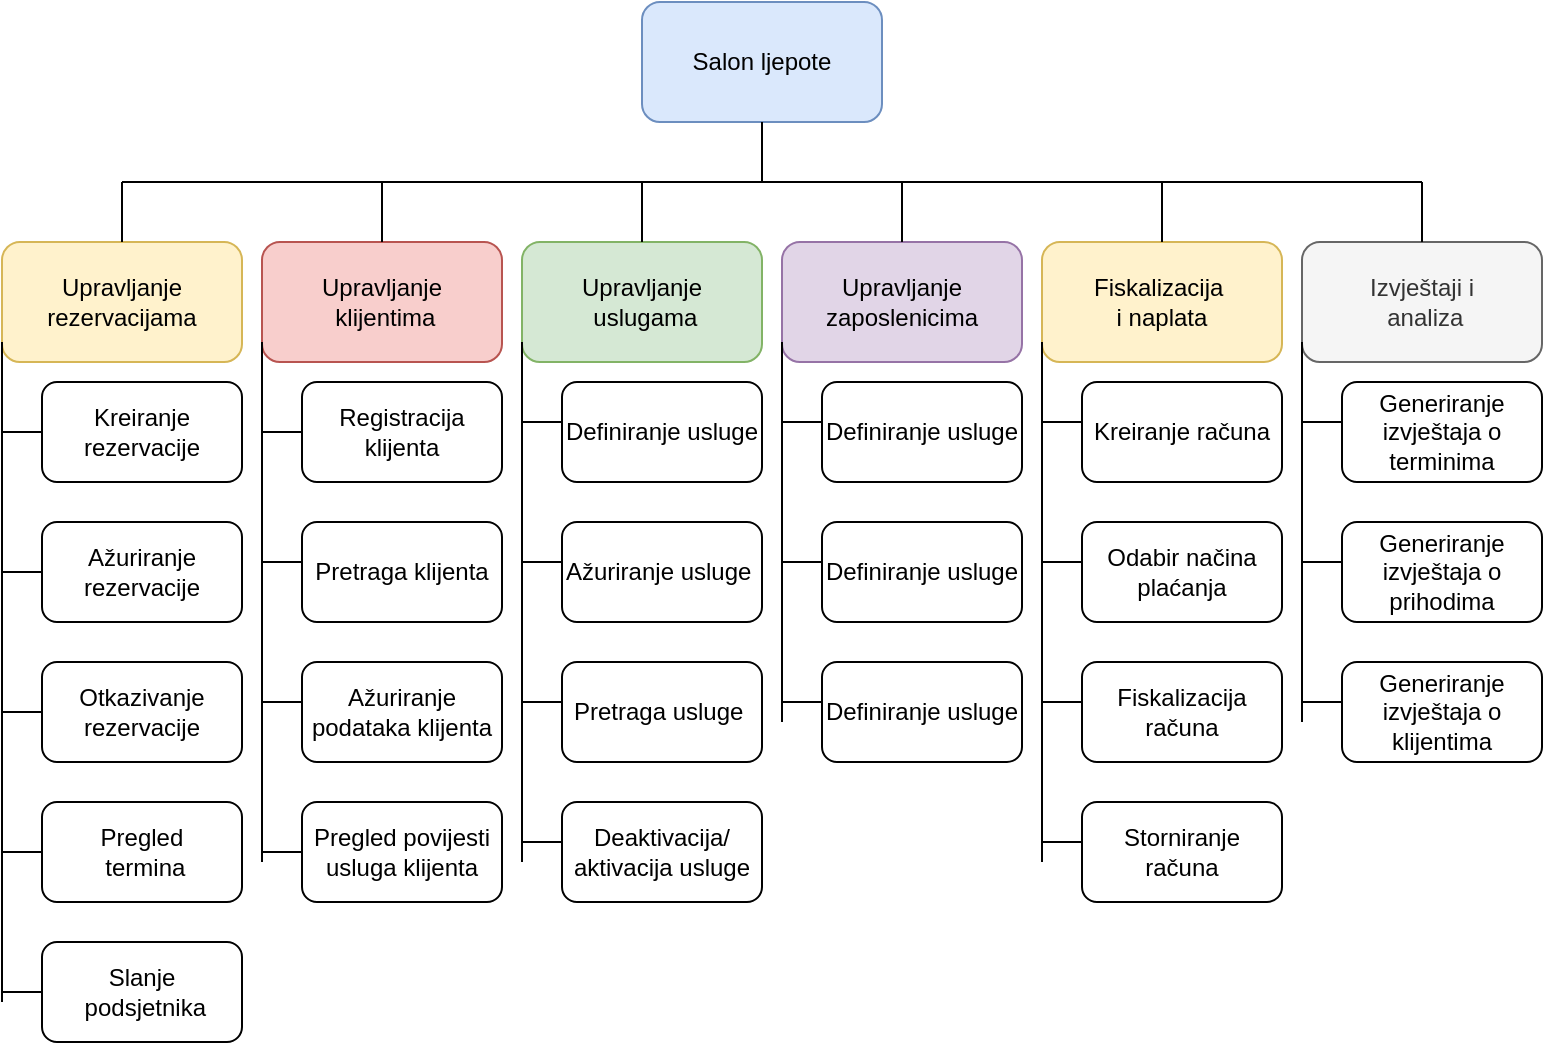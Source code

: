 <mxfile scale="1" border="0" version="27.0.8">
  <diagram name="Page-1" id="Hu6aeIB_vBkW6PEkuGic">
    <mxGraphModel dx="1042" dy="570" grid="1" gridSize="10" guides="1" tooltips="1" connect="1" arrows="1" fold="1" page="1" pageScale="1" pageWidth="850" pageHeight="1100" math="0" shadow="0">
      <root>
        <mxCell id="0" />
        <mxCell id="1" parent="0" />
        <mxCell id="S0yL6k0L91j7tesSlbQA-2" value="Salon ljepote" style="rounded=1;whiteSpace=wrap;html=1;fillColor=#dae8fc;strokeColor=#6c8ebf;" parent="1" vertex="1">
          <mxGeometry x="360" y="30" width="120" height="60" as="geometry" />
        </mxCell>
        <mxCell id="S0yL6k0L91j7tesSlbQA-3" value="Upravljanje&lt;div&gt;&amp;nbsp;uslugama&lt;/div&gt;" style="rounded=1;whiteSpace=wrap;html=1;fillColor=#d5e8d4;strokeColor=#82b366;" parent="1" vertex="1">
          <mxGeometry x="300" y="150" width="120" height="60" as="geometry" />
        </mxCell>
        <mxCell id="S0yL6k0L91j7tesSlbQA-4" value="Izvještaji i&lt;div&gt;&amp;nbsp;analiza&lt;/div&gt;" style="rounded=1;whiteSpace=wrap;html=1;fillColor=#f5f5f5;fontColor=#333333;strokeColor=#666666;" parent="1" vertex="1">
          <mxGeometry x="690" y="150" width="120" height="60" as="geometry" />
        </mxCell>
        <mxCell id="S0yL6k0L91j7tesSlbQA-5" value="Upravljanje rezervacijama" style="rounded=1;whiteSpace=wrap;html=1;fillColor=#fff2cc;strokeColor=#d6b656;" parent="1" vertex="1">
          <mxGeometry x="40" y="150" width="120" height="60" as="geometry" />
        </mxCell>
        <mxCell id="S0yL6k0L91j7tesSlbQA-6" value="Upravljanje&lt;div&gt;&amp;nbsp;klijentima&lt;/div&gt;" style="rounded=1;whiteSpace=wrap;html=1;fillColor=#f8cecc;strokeColor=#b85450;" parent="1" vertex="1">
          <mxGeometry x="170" y="150" width="120" height="60" as="geometry" />
        </mxCell>
        <mxCell id="S0yL6k0L91j7tesSlbQA-7" value="Upravljanje zaposlenicima" style="rounded=1;whiteSpace=wrap;html=1;fillColor=#e1d5e7;strokeColor=#9673a6;" parent="1" vertex="1">
          <mxGeometry x="430" y="150" width="120" height="60" as="geometry" />
        </mxCell>
        <mxCell id="S0yL6k0L91j7tesSlbQA-8" value="Fiskalizacija&amp;nbsp;&lt;div&gt;i naplata&lt;/div&gt;" style="rounded=1;whiteSpace=wrap;html=1;fillColor=#fff2cc;strokeColor=#d6b656;" parent="1" vertex="1">
          <mxGeometry x="560" y="150" width="120" height="60" as="geometry" />
        </mxCell>
        <mxCell id="S0yL6k0L91j7tesSlbQA-9" value="" style="endArrow=none;html=1;rounded=0;" parent="1" edge="1">
          <mxGeometry width="50" height="50" relative="1" as="geometry">
            <mxPoint x="100" y="120" as="sourcePoint" />
            <mxPoint x="750" y="120" as="targetPoint" />
          </mxGeometry>
        </mxCell>
        <mxCell id="S0yL6k0L91j7tesSlbQA-10" value="" style="endArrow=none;html=1;rounded=0;entryX=0.5;entryY=1;entryDx=0;entryDy=0;" parent="1" target="S0yL6k0L91j7tesSlbQA-2" edge="1">
          <mxGeometry width="50" height="50" relative="1" as="geometry">
            <mxPoint x="420" y="120" as="sourcePoint" />
            <mxPoint x="420" y="110" as="targetPoint" />
          </mxGeometry>
        </mxCell>
        <mxCell id="S0yL6k0L91j7tesSlbQA-11" value="" style="endArrow=none;html=1;rounded=0;exitX=0.5;exitY=0;exitDx=0;exitDy=0;" parent="1" source="S0yL6k0L91j7tesSlbQA-5" edge="1">
          <mxGeometry width="50" height="50" relative="1" as="geometry">
            <mxPoint x="400" y="320" as="sourcePoint" />
            <mxPoint x="100" y="120" as="targetPoint" />
          </mxGeometry>
        </mxCell>
        <mxCell id="S0yL6k0L91j7tesSlbQA-12" value="" style="endArrow=none;html=1;rounded=0;" parent="1" source="S0yL6k0L91j7tesSlbQA-6" edge="1">
          <mxGeometry width="50" height="50" relative="1" as="geometry">
            <mxPoint x="400" y="320" as="sourcePoint" />
            <mxPoint x="230" y="120" as="targetPoint" />
          </mxGeometry>
        </mxCell>
        <mxCell id="S0yL6k0L91j7tesSlbQA-14" value="" style="endArrow=none;html=1;rounded=0;exitX=0.5;exitY=0;exitDx=0;exitDy=0;" parent="1" source="S0yL6k0L91j7tesSlbQA-3" edge="1">
          <mxGeometry width="50" height="50" relative="1" as="geometry">
            <mxPoint x="350" y="260" as="sourcePoint" />
            <mxPoint x="360" y="120" as="targetPoint" />
          </mxGeometry>
        </mxCell>
        <mxCell id="S0yL6k0L91j7tesSlbQA-15" value="" style="endArrow=none;html=1;rounded=0;exitX=0.5;exitY=0;exitDx=0;exitDy=0;" parent="1" source="S0yL6k0L91j7tesSlbQA-7" edge="1">
          <mxGeometry width="50" height="50" relative="1" as="geometry">
            <mxPoint x="360" y="160" as="sourcePoint" />
            <mxPoint x="490" y="120" as="targetPoint" />
          </mxGeometry>
        </mxCell>
        <mxCell id="S0yL6k0L91j7tesSlbQA-16" value="" style="endArrow=none;html=1;rounded=0;exitX=0.5;exitY=0;exitDx=0;exitDy=0;" parent="1" source="S0yL6k0L91j7tesSlbQA-8" edge="1">
          <mxGeometry width="50" height="50" relative="1" as="geometry">
            <mxPoint x="520" y="90" as="sourcePoint" />
            <mxPoint x="620" y="120" as="targetPoint" />
          </mxGeometry>
        </mxCell>
        <mxCell id="S0yL6k0L91j7tesSlbQA-17" value="" style="endArrow=none;html=1;rounded=0;exitX=0.5;exitY=0;exitDx=0;exitDy=0;" parent="1" source="S0yL6k0L91j7tesSlbQA-4" edge="1">
          <mxGeometry width="50" height="50" relative="1" as="geometry">
            <mxPoint x="660" y="100" as="sourcePoint" />
            <mxPoint x="750" y="120" as="targetPoint" />
          </mxGeometry>
        </mxCell>
        <mxCell id="S0yL6k0L91j7tesSlbQA-18" value="" style="endArrow=none;html=1;rounded=0;entryX=0;entryY=0.75;entryDx=0;entryDy=0;" parent="1" edge="1">
          <mxGeometry width="50" height="50" relative="1" as="geometry">
            <mxPoint x="40" y="530" as="sourcePoint" />
            <mxPoint x="40" y="200" as="targetPoint" />
          </mxGeometry>
        </mxCell>
        <mxCell id="S0yL6k0L91j7tesSlbQA-19" value="" style="endArrow=none;html=1;rounded=0;entryX=0;entryY=0.75;entryDx=0;entryDy=0;" parent="1" edge="1">
          <mxGeometry width="50" height="50" relative="1" as="geometry">
            <mxPoint x="170" y="460" as="sourcePoint" />
            <mxPoint x="170" y="200" as="targetPoint" />
          </mxGeometry>
        </mxCell>
        <mxCell id="S0yL6k0L91j7tesSlbQA-20" value="" style="endArrow=none;html=1;rounded=0;entryX=0;entryY=0.75;entryDx=0;entryDy=0;" parent="1" edge="1">
          <mxGeometry width="50" height="50" relative="1" as="geometry">
            <mxPoint x="300" y="460" as="sourcePoint" />
            <mxPoint x="300" y="200" as="targetPoint" />
          </mxGeometry>
        </mxCell>
        <mxCell id="S0yL6k0L91j7tesSlbQA-21" value="" style="endArrow=none;html=1;rounded=0;entryX=0;entryY=0.75;entryDx=0;entryDy=0;" parent="1" edge="1">
          <mxGeometry width="50" height="50" relative="1" as="geometry">
            <mxPoint x="430" y="390" as="sourcePoint" />
            <mxPoint x="430" y="200" as="targetPoint" />
          </mxGeometry>
        </mxCell>
        <mxCell id="S0yL6k0L91j7tesSlbQA-22" value="" style="endArrow=none;html=1;rounded=0;entryX=0;entryY=0.75;entryDx=0;entryDy=0;" parent="1" edge="1">
          <mxGeometry width="50" height="50" relative="1" as="geometry">
            <mxPoint x="560" y="460" as="sourcePoint" />
            <mxPoint x="560" y="200" as="targetPoint" />
          </mxGeometry>
        </mxCell>
        <mxCell id="S0yL6k0L91j7tesSlbQA-23" value="" style="endArrow=none;html=1;rounded=0;entryX=0;entryY=0.75;entryDx=0;entryDy=0;" parent="1" edge="1">
          <mxGeometry width="50" height="50" relative="1" as="geometry">
            <mxPoint x="690" y="390" as="sourcePoint" />
            <mxPoint x="690" y="200" as="targetPoint" />
          </mxGeometry>
        </mxCell>
        <mxCell id="S0yL6k0L91j7tesSlbQA-24" value="Kreiranje rezervacije" style="rounded=1;whiteSpace=wrap;html=1;" parent="1" vertex="1">
          <mxGeometry x="60" y="220" width="100" height="50" as="geometry" />
        </mxCell>
        <mxCell id="S0yL6k0L91j7tesSlbQA-27" value="Ažuriranje rezervacije" style="rounded=1;whiteSpace=wrap;html=1;" parent="1" vertex="1">
          <mxGeometry x="60" y="290" width="100" height="50" as="geometry" />
        </mxCell>
        <mxCell id="S0yL6k0L91j7tesSlbQA-28" value="Otkazivanje rezervacije" style="rounded=1;whiteSpace=wrap;html=1;" parent="1" vertex="1">
          <mxGeometry x="60" y="360" width="100" height="50" as="geometry" />
        </mxCell>
        <mxCell id="S0yL6k0L91j7tesSlbQA-29" value="Pregled&lt;div&gt;&amp;nbsp;termina&lt;/div&gt;" style="rounded=1;whiteSpace=wrap;html=1;" parent="1" vertex="1">
          <mxGeometry x="60" y="430" width="100" height="50" as="geometry" />
        </mxCell>
        <mxCell id="S0yL6k0L91j7tesSlbQA-30" value="Slanje&lt;div&gt;&amp;nbsp;podsjetnika&lt;/div&gt;" style="rounded=1;whiteSpace=wrap;html=1;" parent="1" vertex="1">
          <mxGeometry x="60" y="500" width="100" height="50" as="geometry" />
        </mxCell>
        <mxCell id="S0yL6k0L91j7tesSlbQA-31" value="" style="endArrow=none;html=1;rounded=0;entryX=0;entryY=0.5;entryDx=0;entryDy=0;" parent="1" target="S0yL6k0L91j7tesSlbQA-24" edge="1">
          <mxGeometry width="50" height="50" relative="1" as="geometry">
            <mxPoint x="40" y="245" as="sourcePoint" />
            <mxPoint x="450" y="360" as="targetPoint" />
          </mxGeometry>
        </mxCell>
        <mxCell id="S0yL6k0L91j7tesSlbQA-33" value="" style="endArrow=none;html=1;rounded=0;entryX=0;entryY=0.5;entryDx=0;entryDy=0;" parent="1" target="S0yL6k0L91j7tesSlbQA-27" edge="1">
          <mxGeometry width="50" height="50" relative="1" as="geometry">
            <mxPoint x="40" y="315" as="sourcePoint" />
            <mxPoint x="80" y="250" as="targetPoint" />
          </mxGeometry>
        </mxCell>
        <mxCell id="S0yL6k0L91j7tesSlbQA-36" value="" style="endArrow=none;html=1;rounded=0;entryX=0;entryY=0.5;entryDx=0;entryDy=0;entryPerimeter=0;" parent="1" target="S0yL6k0L91j7tesSlbQA-29" edge="1">
          <mxGeometry width="50" height="50" relative="1" as="geometry">
            <mxPoint x="40" y="455" as="sourcePoint" />
            <mxPoint x="60" y="460" as="targetPoint" />
          </mxGeometry>
        </mxCell>
        <mxCell id="S0yL6k0L91j7tesSlbQA-37" value="" style="endArrow=none;html=1;rounded=0;entryX=0;entryY=0.5;entryDx=0;entryDy=0;" parent="1" target="S0yL6k0L91j7tesSlbQA-28" edge="1">
          <mxGeometry width="50" height="50" relative="1" as="geometry">
            <mxPoint x="40" y="385" as="sourcePoint" />
            <mxPoint x="60" y="380" as="targetPoint" />
          </mxGeometry>
        </mxCell>
        <mxCell id="S0yL6k0L91j7tesSlbQA-38" value="" style="endArrow=none;html=1;rounded=0;entryX=0;entryY=0.5;entryDx=0;entryDy=0;" parent="1" target="S0yL6k0L91j7tesSlbQA-30" edge="1">
          <mxGeometry width="50" height="50" relative="1" as="geometry">
            <mxPoint x="40" y="525" as="sourcePoint" />
            <mxPoint x="60" y="520" as="targetPoint" />
          </mxGeometry>
        </mxCell>
        <mxCell id="S0yL6k0L91j7tesSlbQA-39" value="Registracija klijenta" style="rounded=1;whiteSpace=wrap;html=1;" parent="1" vertex="1">
          <mxGeometry x="190" y="220" width="100" height="50" as="geometry" />
        </mxCell>
        <mxCell id="S0yL6k0L91j7tesSlbQA-40" value="Pretraga klijenta" style="rounded=1;whiteSpace=wrap;html=1;" parent="1" vertex="1">
          <mxGeometry x="190" y="290" width="100" height="50" as="geometry" />
        </mxCell>
        <mxCell id="S0yL6k0L91j7tesSlbQA-41" value="Ažuriranje podataka klijenta" style="rounded=1;whiteSpace=wrap;html=1;" parent="1" vertex="1">
          <mxGeometry x="190" y="360" width="100" height="50" as="geometry" />
        </mxCell>
        <mxCell id="S0yL6k0L91j7tesSlbQA-42" value="Pregled povijesti usluga klijenta" style="rounded=1;whiteSpace=wrap;html=1;" parent="1" vertex="1">
          <mxGeometry x="190" y="430" width="100" height="50" as="geometry" />
        </mxCell>
        <mxCell id="S0yL6k0L91j7tesSlbQA-43" value="" style="endArrow=none;html=1;rounded=0;entryX=0;entryY=0.5;entryDx=0;entryDy=0;" parent="1" target="S0yL6k0L91j7tesSlbQA-39" edge="1">
          <mxGeometry width="50" height="50" relative="1" as="geometry">
            <mxPoint x="170" y="245" as="sourcePoint" />
            <mxPoint x="200" y="240" as="targetPoint" />
          </mxGeometry>
        </mxCell>
        <mxCell id="S0yL6k0L91j7tesSlbQA-44" value="" style="endArrow=none;html=1;rounded=0;" parent="1" edge="1">
          <mxGeometry width="50" height="50" relative="1" as="geometry">
            <mxPoint x="170" y="310" as="sourcePoint" />
            <mxPoint x="190" y="310" as="targetPoint" />
          </mxGeometry>
        </mxCell>
        <mxCell id="S0yL6k0L91j7tesSlbQA-45" value="" style="endArrow=none;html=1;rounded=0;" parent="1" edge="1">
          <mxGeometry width="50" height="50" relative="1" as="geometry">
            <mxPoint x="170" y="380" as="sourcePoint" />
            <mxPoint x="190" y="380" as="targetPoint" />
          </mxGeometry>
        </mxCell>
        <mxCell id="S0yL6k0L91j7tesSlbQA-46" value="" style="endArrow=none;html=1;rounded=0;entryX=0;entryY=0.5;entryDx=0;entryDy=0;" parent="1" target="S0yL6k0L91j7tesSlbQA-42" edge="1">
          <mxGeometry width="50" height="50" relative="1" as="geometry">
            <mxPoint x="170" y="455" as="sourcePoint" />
            <mxPoint x="190" y="440" as="targetPoint" />
          </mxGeometry>
        </mxCell>
        <mxCell id="S0yL6k0L91j7tesSlbQA-48" value="Definiranje usluge" style="rounded=1;whiteSpace=wrap;html=1;" parent="1" vertex="1">
          <mxGeometry x="320" y="220" width="100" height="50" as="geometry" />
        </mxCell>
        <mxCell id="S0yL6k0L91j7tesSlbQA-49" value="Ažuriranje usluge&amp;nbsp;" style="rounded=1;whiteSpace=wrap;html=1;" parent="1" vertex="1">
          <mxGeometry x="320" y="290" width="100" height="50" as="geometry" />
        </mxCell>
        <mxCell id="S0yL6k0L91j7tesSlbQA-50" value="Pretraga usluge&amp;nbsp;" style="rounded=1;whiteSpace=wrap;html=1;" parent="1" vertex="1">
          <mxGeometry x="320" y="360" width="100" height="50" as="geometry" />
        </mxCell>
        <mxCell id="S0yL6k0L91j7tesSlbQA-51" value="Deaktivacija/&lt;div&gt;aktivacija usluge&lt;/div&gt;" style="rounded=1;whiteSpace=wrap;html=1;" parent="1" vertex="1">
          <mxGeometry x="320" y="430" width="100" height="50" as="geometry" />
        </mxCell>
        <mxCell id="S0yL6k0L91j7tesSlbQA-52" value="" style="endArrow=none;html=1;rounded=0;entryX=0;entryY=0.5;entryDx=0;entryDy=0;" parent="1" edge="1">
          <mxGeometry width="50" height="50" relative="1" as="geometry">
            <mxPoint x="300" y="240" as="sourcePoint" />
            <mxPoint x="320" y="240" as="targetPoint" />
          </mxGeometry>
        </mxCell>
        <mxCell id="S0yL6k0L91j7tesSlbQA-53" value="" style="endArrow=none;html=1;rounded=0;entryX=0;entryY=0.5;entryDx=0;entryDy=0;" parent="1" edge="1">
          <mxGeometry width="50" height="50" relative="1" as="geometry">
            <mxPoint x="300" y="310" as="sourcePoint" />
            <mxPoint x="320" y="310" as="targetPoint" />
          </mxGeometry>
        </mxCell>
        <mxCell id="S0yL6k0L91j7tesSlbQA-54" value="" style="endArrow=none;html=1;rounded=0;entryX=0;entryY=0.5;entryDx=0;entryDy=0;" parent="1" edge="1">
          <mxGeometry width="50" height="50" relative="1" as="geometry">
            <mxPoint x="300" y="380" as="sourcePoint" />
            <mxPoint x="320" y="380" as="targetPoint" />
          </mxGeometry>
        </mxCell>
        <mxCell id="S0yL6k0L91j7tesSlbQA-55" value="" style="endArrow=none;html=1;rounded=0;entryX=0;entryY=0.5;entryDx=0;entryDy=0;" parent="1" edge="1">
          <mxGeometry width="50" height="50" relative="1" as="geometry">
            <mxPoint x="300" y="450" as="sourcePoint" />
            <mxPoint x="320" y="450" as="targetPoint" />
          </mxGeometry>
        </mxCell>
        <mxCell id="S0yL6k0L91j7tesSlbQA-56" value="Definiranje usluge" style="rounded=1;whiteSpace=wrap;html=1;" parent="1" vertex="1">
          <mxGeometry x="450" y="220" width="100" height="50" as="geometry" />
        </mxCell>
        <mxCell id="S0yL6k0L91j7tesSlbQA-57" value="Definiranje usluge" style="rounded=1;whiteSpace=wrap;html=1;" parent="1" vertex="1">
          <mxGeometry x="450" y="290" width="100" height="50" as="geometry" />
        </mxCell>
        <mxCell id="S0yL6k0L91j7tesSlbQA-58" value="Definiranje usluge" style="rounded=1;whiteSpace=wrap;html=1;" parent="1" vertex="1">
          <mxGeometry x="450" y="360" width="100" height="50" as="geometry" />
        </mxCell>
        <mxCell id="S0yL6k0L91j7tesSlbQA-60" value="" style="endArrow=none;html=1;rounded=0;entryX=0;entryY=0.5;entryDx=0;entryDy=0;" parent="1" edge="1">
          <mxGeometry width="50" height="50" relative="1" as="geometry">
            <mxPoint x="430" y="240" as="sourcePoint" />
            <mxPoint x="450" y="240" as="targetPoint" />
          </mxGeometry>
        </mxCell>
        <mxCell id="S0yL6k0L91j7tesSlbQA-61" value="" style="endArrow=none;html=1;rounded=0;entryX=0;entryY=0.5;entryDx=0;entryDy=0;" parent="1" edge="1">
          <mxGeometry width="50" height="50" relative="1" as="geometry">
            <mxPoint x="430" y="310" as="sourcePoint" />
            <mxPoint x="450" y="310" as="targetPoint" />
          </mxGeometry>
        </mxCell>
        <mxCell id="S0yL6k0L91j7tesSlbQA-62" value="" style="endArrow=none;html=1;rounded=0;entryX=0;entryY=0.5;entryDx=0;entryDy=0;" parent="1" edge="1">
          <mxGeometry width="50" height="50" relative="1" as="geometry">
            <mxPoint x="430" y="380" as="sourcePoint" />
            <mxPoint x="450" y="380" as="targetPoint" />
          </mxGeometry>
        </mxCell>
        <mxCell id="S0yL6k0L91j7tesSlbQA-63" value="Kreiranje računa" style="rounded=1;whiteSpace=wrap;html=1;" parent="1" vertex="1">
          <mxGeometry x="580" y="220" width="100" height="50" as="geometry" />
        </mxCell>
        <mxCell id="S0yL6k0L91j7tesSlbQA-64" value="Odabir načina plaćanja" style="rounded=1;whiteSpace=wrap;html=1;" parent="1" vertex="1">
          <mxGeometry x="580" y="290" width="100" height="50" as="geometry" />
        </mxCell>
        <mxCell id="S0yL6k0L91j7tesSlbQA-65" value="Fiskalizacija računa" style="rounded=1;whiteSpace=wrap;html=1;" parent="1" vertex="1">
          <mxGeometry x="580" y="360" width="100" height="50" as="geometry" />
        </mxCell>
        <mxCell id="S0yL6k0L91j7tesSlbQA-66" value="Storniranje računa" style="rounded=1;whiteSpace=wrap;html=1;" parent="1" vertex="1">
          <mxGeometry x="580" y="430" width="100" height="50" as="geometry" />
        </mxCell>
        <mxCell id="S0yL6k0L91j7tesSlbQA-67" value="Generiranje izvještaja o terminima" style="rounded=1;whiteSpace=wrap;html=1;" parent="1" vertex="1">
          <mxGeometry x="710" y="220" width="100" height="50" as="geometry" />
        </mxCell>
        <mxCell id="S0yL6k0L91j7tesSlbQA-70" value="" style="endArrow=none;html=1;rounded=0;entryX=0;entryY=0.5;entryDx=0;entryDy=0;" parent="1" edge="1">
          <mxGeometry width="50" height="50" relative="1" as="geometry">
            <mxPoint x="560" y="240" as="sourcePoint" />
            <mxPoint x="580" y="240" as="targetPoint" />
          </mxGeometry>
        </mxCell>
        <mxCell id="S0yL6k0L91j7tesSlbQA-71" value="" style="endArrow=none;html=1;rounded=0;entryX=0;entryY=0.5;entryDx=0;entryDy=0;" parent="1" edge="1">
          <mxGeometry width="50" height="50" relative="1" as="geometry">
            <mxPoint x="560" y="310" as="sourcePoint" />
            <mxPoint x="580" y="310" as="targetPoint" />
          </mxGeometry>
        </mxCell>
        <mxCell id="S0yL6k0L91j7tesSlbQA-72" value="" style="endArrow=none;html=1;rounded=0;entryX=0;entryY=0.5;entryDx=0;entryDy=0;" parent="1" edge="1">
          <mxGeometry width="50" height="50" relative="1" as="geometry">
            <mxPoint x="560" y="380" as="sourcePoint" />
            <mxPoint x="580" y="380" as="targetPoint" />
          </mxGeometry>
        </mxCell>
        <mxCell id="S0yL6k0L91j7tesSlbQA-73" value="" style="endArrow=none;html=1;rounded=0;entryX=0;entryY=0.5;entryDx=0;entryDy=0;" parent="1" edge="1">
          <mxGeometry width="50" height="50" relative="1" as="geometry">
            <mxPoint x="560" y="450" as="sourcePoint" />
            <mxPoint x="580" y="450" as="targetPoint" />
          </mxGeometry>
        </mxCell>
        <mxCell id="S0yL6k0L91j7tesSlbQA-75" value="Generiranje izvještaja o prihodima" style="rounded=1;whiteSpace=wrap;html=1;" parent="1" vertex="1">
          <mxGeometry x="710" y="290" width="100" height="50" as="geometry" />
        </mxCell>
        <mxCell id="S0yL6k0L91j7tesSlbQA-76" value="Generiranje izvještaja o klijentima" style="rounded=1;whiteSpace=wrap;html=1;" parent="1" vertex="1">
          <mxGeometry x="710" y="360" width="100" height="50" as="geometry" />
        </mxCell>
        <mxCell id="S0yL6k0L91j7tesSlbQA-78" value="" style="endArrow=none;html=1;rounded=0;entryX=0;entryY=0.5;entryDx=0;entryDy=0;" parent="1" edge="1">
          <mxGeometry width="50" height="50" relative="1" as="geometry">
            <mxPoint x="690" y="240" as="sourcePoint" />
            <mxPoint x="710" y="240" as="targetPoint" />
          </mxGeometry>
        </mxCell>
        <mxCell id="S0yL6k0L91j7tesSlbQA-79" value="" style="endArrow=none;html=1;rounded=0;entryX=0;entryY=0.5;entryDx=0;entryDy=0;" parent="1" edge="1">
          <mxGeometry width="50" height="50" relative="1" as="geometry">
            <mxPoint x="690" y="310" as="sourcePoint" />
            <mxPoint x="710" y="310" as="targetPoint" />
          </mxGeometry>
        </mxCell>
        <mxCell id="S0yL6k0L91j7tesSlbQA-80" value="" style="endArrow=none;html=1;rounded=0;entryX=0;entryY=0.5;entryDx=0;entryDy=0;" parent="1" edge="1">
          <mxGeometry width="50" height="50" relative="1" as="geometry">
            <mxPoint x="690" y="380" as="sourcePoint" />
            <mxPoint x="710" y="380" as="targetPoint" />
          </mxGeometry>
        </mxCell>
      </root>
    </mxGraphModel>
  </diagram>
</mxfile>
